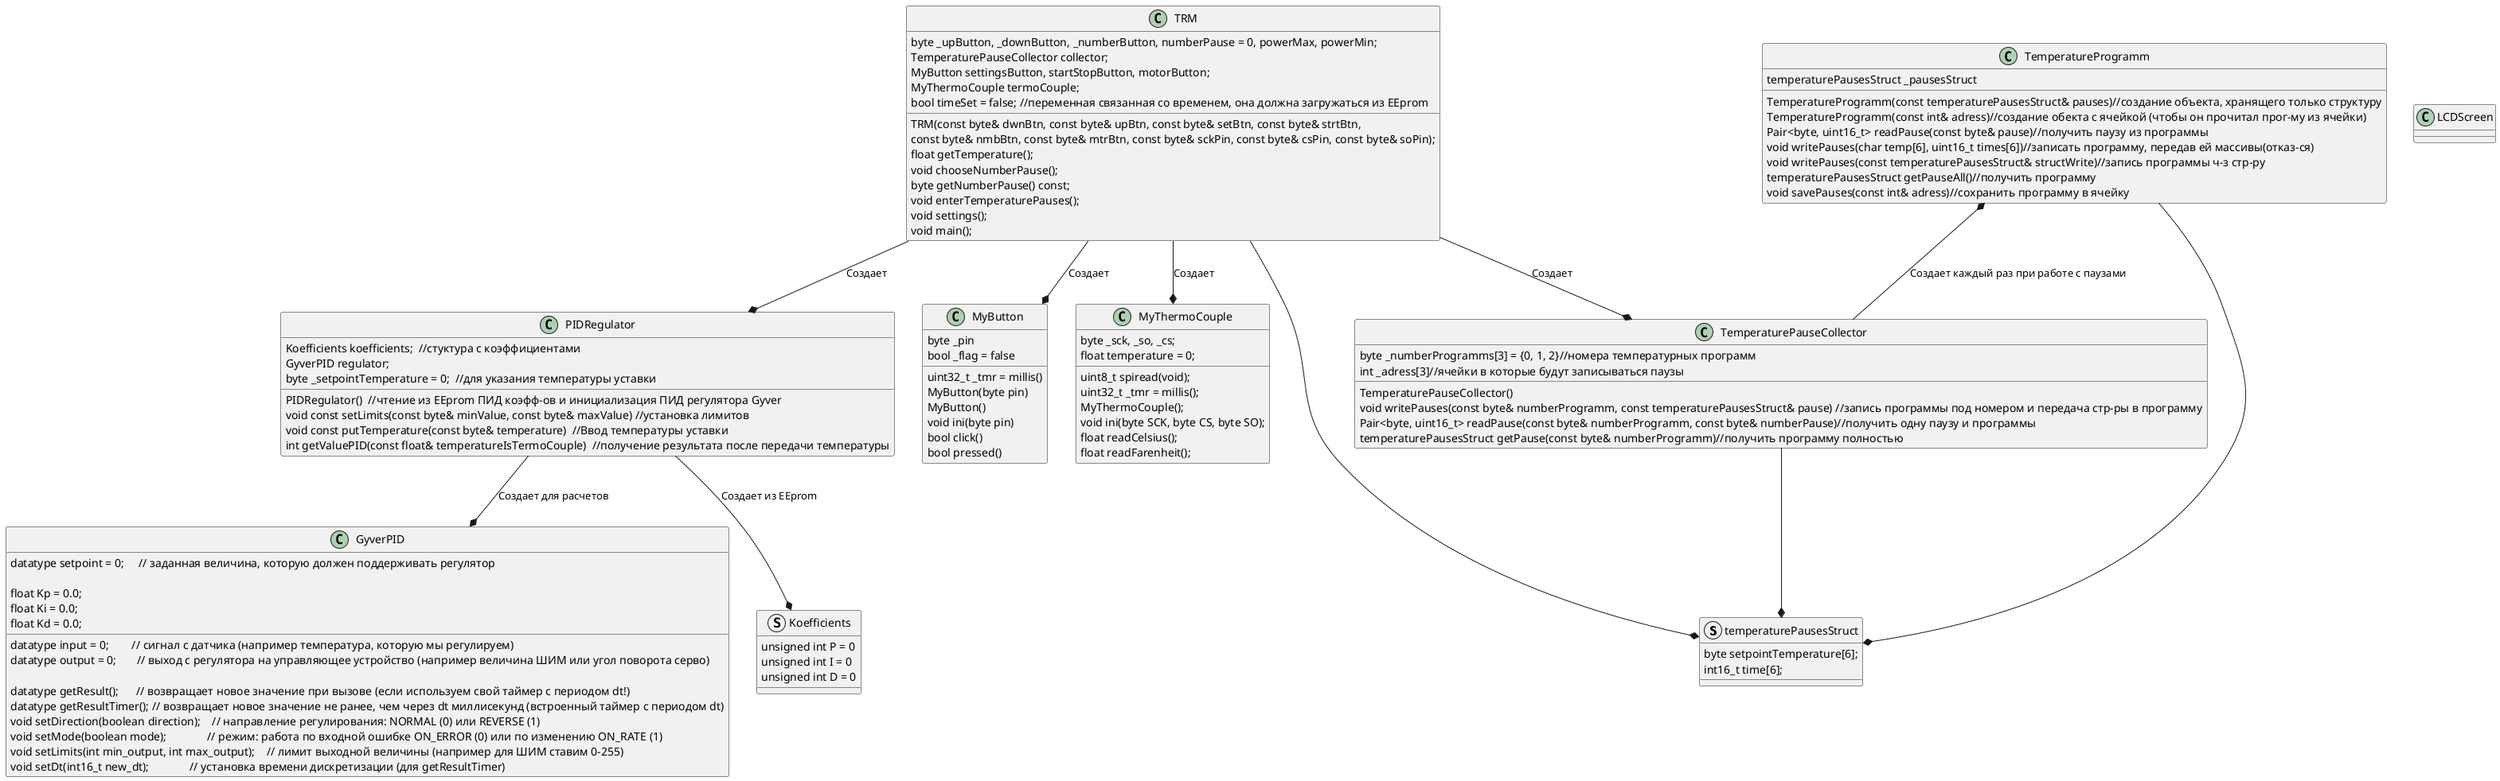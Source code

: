 @startuml Diagramm
struct temperaturePausesStruct{
    byte setpointTemperature[6];
    int16_t time[6];
}
class TRM{
    byte _upButton, _downButton, _numberButton, numberPause = 0, powerMax, powerMin;
    TemperaturePauseCollector collector;
    MyButton settingsButton, startStopButton, motorButton;
    MyThermoCouple termoCouple;
    bool timeSet = false; //переменная связанная со временем, она должна загружаться из EEprom
    TRM(const byte& dwnBtn, const byte& upBtn, const byte& setBtn, const byte& strtBtn,
    const byte& nmbBtn, const byte& mtrBtn, const byte& sckPin, const byte& csPin, const byte& soPin);
    float getTemperature();
    void chooseNumberPause();
    byte getNumberPause() const;
    void enterTemperaturePauses();
    void settings();
    void main();
}
class TemperatureProgramm{
    temperaturePausesStruct _pausesStruct
    TemperatureProgramm(const temperaturePausesStruct& pauses)//создание объекта, хранящего только структуру
    TemperatureProgramm(const int& adress)//создание обекта с ячейкой (чтобы он прочитал прог-му из ячейки)
    Pair<byte, uint16_t> readPause(const byte& pause)//получить паузу из программы
    void writePauses(char temp[6], uint16_t times[6])//записать программу, передав ей массивы(отказ-ся)
    void writePauses(const temperaturePausesStruct& structWrite)//запись программы ч-з стр-ру
    temperaturePausesStruct getPauseAll()//получить программу
    void savePauses(const int& adress)//сохранить программу в ячейку
}

class TemperaturePauseCollector{
    byte _numberProgramms[3] = {0, 1, 2}//номера температурных программ
    int _adress[3]//ячейки в которые будут записываться паузы
    TemperaturePauseCollector()
    void writePauses(const byte& numberProgramm, const temperaturePausesStruct& pause) //запись программы под номером и передача стр-ры в программу
    Pair<byte, uint16_t> readPause(const byte& numberProgramm, const byte& numberPause)//получить одну паузу и программы
    temperaturePausesStruct getPause(const byte& numberProgramm)//получить программу полностью
}

class LCDScreen{

}

struct Koefficients{
    unsigned int P = 0
    unsigned int I = 0
    unsigned int D = 0
}

class PIDRegulator{
    Koefficients koefficients;  //стуктура с коэффициентами
    GyverPID regulator;
    byte _setpointTemperature = 0;  //для указания температуры уставки
    PIDRegulator()  //чтение из EEprom ПИД коэфф-ов и инициализация ПИД регулятора Gyver
    void const setLimits(const byte& minValue, const byte& maxValue) //установка лимитов
    void const putTemperature(const byte& temperature)  //Ввод температуры уставки
    int getValuePID(const float& temperatureIsTermoCouple)  //получение результата после передачи температуры
}



class GyverPID{
    datatype setpoint = 0;     // заданная величина, которую должен поддерживать регулятор
    datatype input = 0;        // сигнал с датчика (например температура, которую мы регулируем)
    datatype output = 0;       // выход с регулятора на управляющее устройство (например величина ШИМ или угол поворота серво)

    datatype getResult();      // возвращает новое значение при вызове (если используем свой таймер с периодом dt!)
    datatype getResultTimer(); // возвращает новое значение не ранее, чем через dt миллисекунд (встроенный таймер с периодом dt)
    void setDirection(boolean direction);    // направление регулирования: NORMAL (0) или REVERSE (1)
    void setMode(boolean mode);              // режим: работа по входной ошибке ON_ERROR (0) или по изменению ON_RATE (1)
    void setLimits(int min_output, int max_output);    // лимит выходной величины (например для ШИМ ставим 0-255)
    void setDt(int16_t new_dt);              // установка времени дискретизации (для getResultTimer)
    float Kp = 0.0;
    float Ki = 0.0;
    float Kd = 0.0;
}

class MyButton{
    byte _pin
    bool _flag = false
    uint32_t _tmr = millis()
    MyButton(byte pin)
    MyButton()
    void ini(byte pin)
    bool click()
    bool pressed()
}

class MyThermoCouple{
    byte _sck, _so, _cs;
    uint8_t spiread(void);
    uint32_t _tmr = millis();
    float temperature = 0;
    MyThermoCouple();
    void ini(byte SCK, byte CS, byte SO);
    float readCelsius();
    float readFarenheit();
}
TRM --* PIDRegulator : Создает
TRM --* temperaturePausesStruct
TemperaturePauseCollector --* temperaturePausesStruct
TemperatureProgramm --* temperaturePausesStruct
PIDRegulator --* Koefficients : Создает из EEprom
PIDRegulator --* GyverPID : Создает для расчетов
TRM--*MyButton : Создает
TRM--*MyThermoCouple : Создает
TRM--*TemperaturePauseCollector: Создает
TemperatureProgramm *--TemperaturePauseCollector:Создает каждый раз при работе с паузами
@enduml